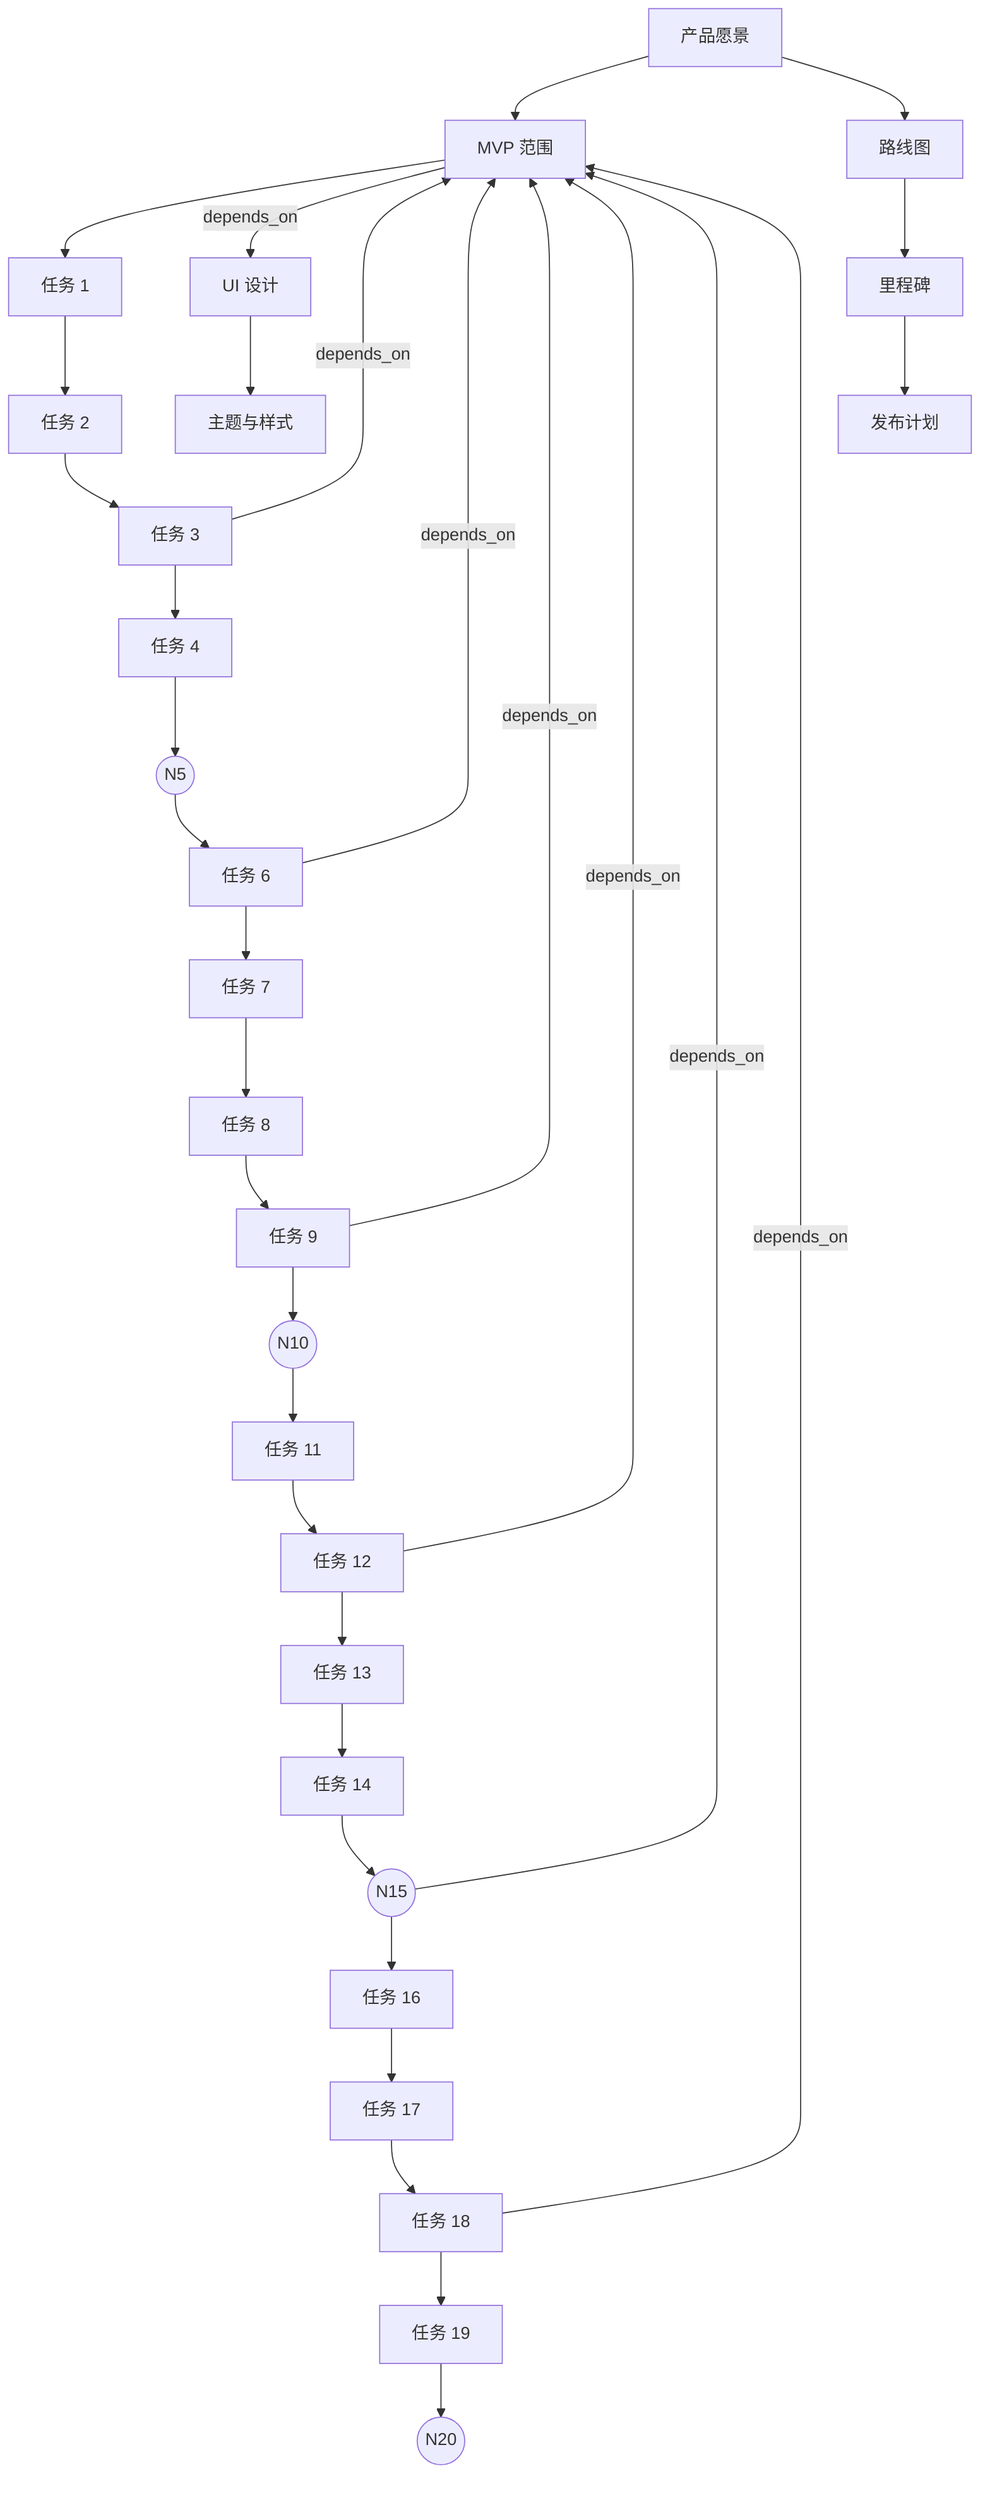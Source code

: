 graph TD
A[产品愿景]
B[MVP 范围]
A --> B
N1[任务 1]
B --> N1
N2[任务 2]
N1 --> N2
N3[任务 3]
N2 --> N3
N3 -- depends_on --> B
N4[任务 4]
N3 --> N4
N5(( N5 ))
N4 --> N5
N6[任务 6]
N5 --> N6
N6 -- depends_on --> B
N7[任务 7]
N6 --> N7
N8[任务 8]
N7 --> N8
N9[任务 9]
N8 --> N9
N9 -- depends_on --> B
N10(( N10 ))
N9 --> N10
N11[任务 11]
N10 --> N11
N12[任务 12]
N11 --> N12
N12 -- depends_on --> B
N13[任务 13]
N12 --> N13
N14[任务 14]
N13 --> N14
N15(( N15 ))
N14 --> N15
N15 -- depends_on --> B
N16[任务 16]
N15 --> N16
N17[任务 17]
N16 --> N17
N18[任务 18]
N17 --> N18
N18 -- depends_on --> B
N19[任务 19]
N18 --> N19
N20(( N20 ))
N19 --> N20
B -- depends_on --> E[UI 设计]
E --> G[主题与样式]
A --> C[路线图]
C --> F[里程碑]
F --> H[发布计划]